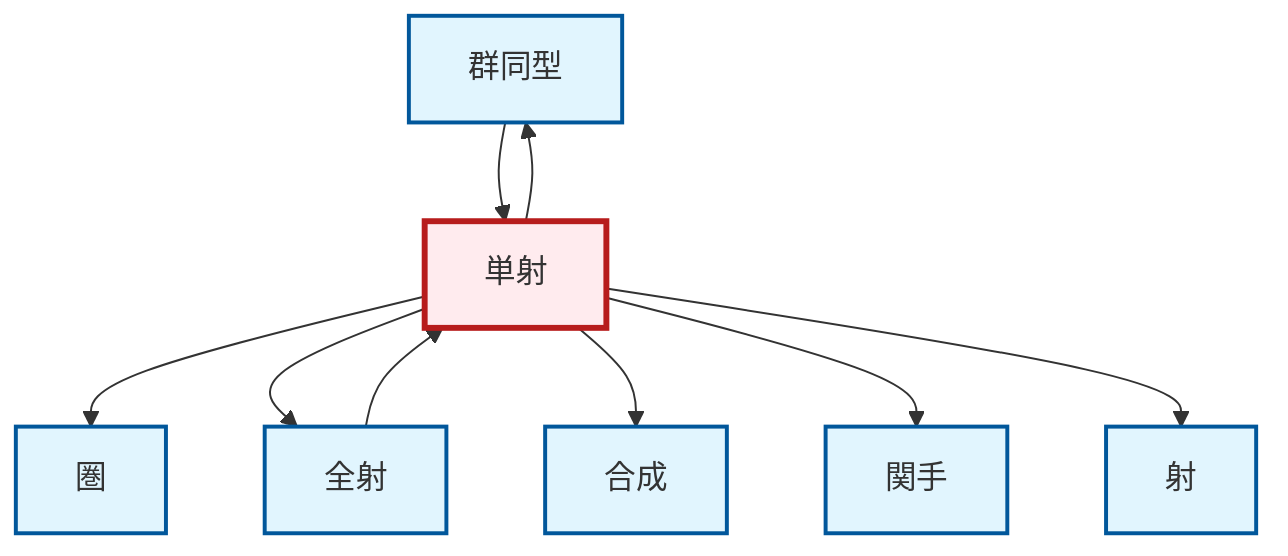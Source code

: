 graph TD
    classDef definition fill:#e1f5fe,stroke:#01579b,stroke-width:2px
    classDef theorem fill:#f3e5f5,stroke:#4a148c,stroke-width:2px
    classDef axiom fill:#fff3e0,stroke:#e65100,stroke-width:2px
    classDef example fill:#e8f5e9,stroke:#1b5e20,stroke-width:2px
    classDef current fill:#ffebee,stroke:#b71c1c,stroke-width:3px
    def-composition["合成"]:::definition
    def-isomorphism["群同型"]:::definition
    def-morphism["射"]:::definition
    def-category["圏"]:::definition
    def-epimorphism["全射"]:::definition
    def-functor["関手"]:::definition
    def-monomorphism["単射"]:::definition
    def-isomorphism --> def-monomorphism
    def-monomorphism --> def-category
    def-monomorphism --> def-epimorphism
    def-monomorphism --> def-composition
    def-epimorphism --> def-monomorphism
    def-monomorphism --> def-functor
    def-monomorphism --> def-isomorphism
    def-monomorphism --> def-morphism
    class def-monomorphism current